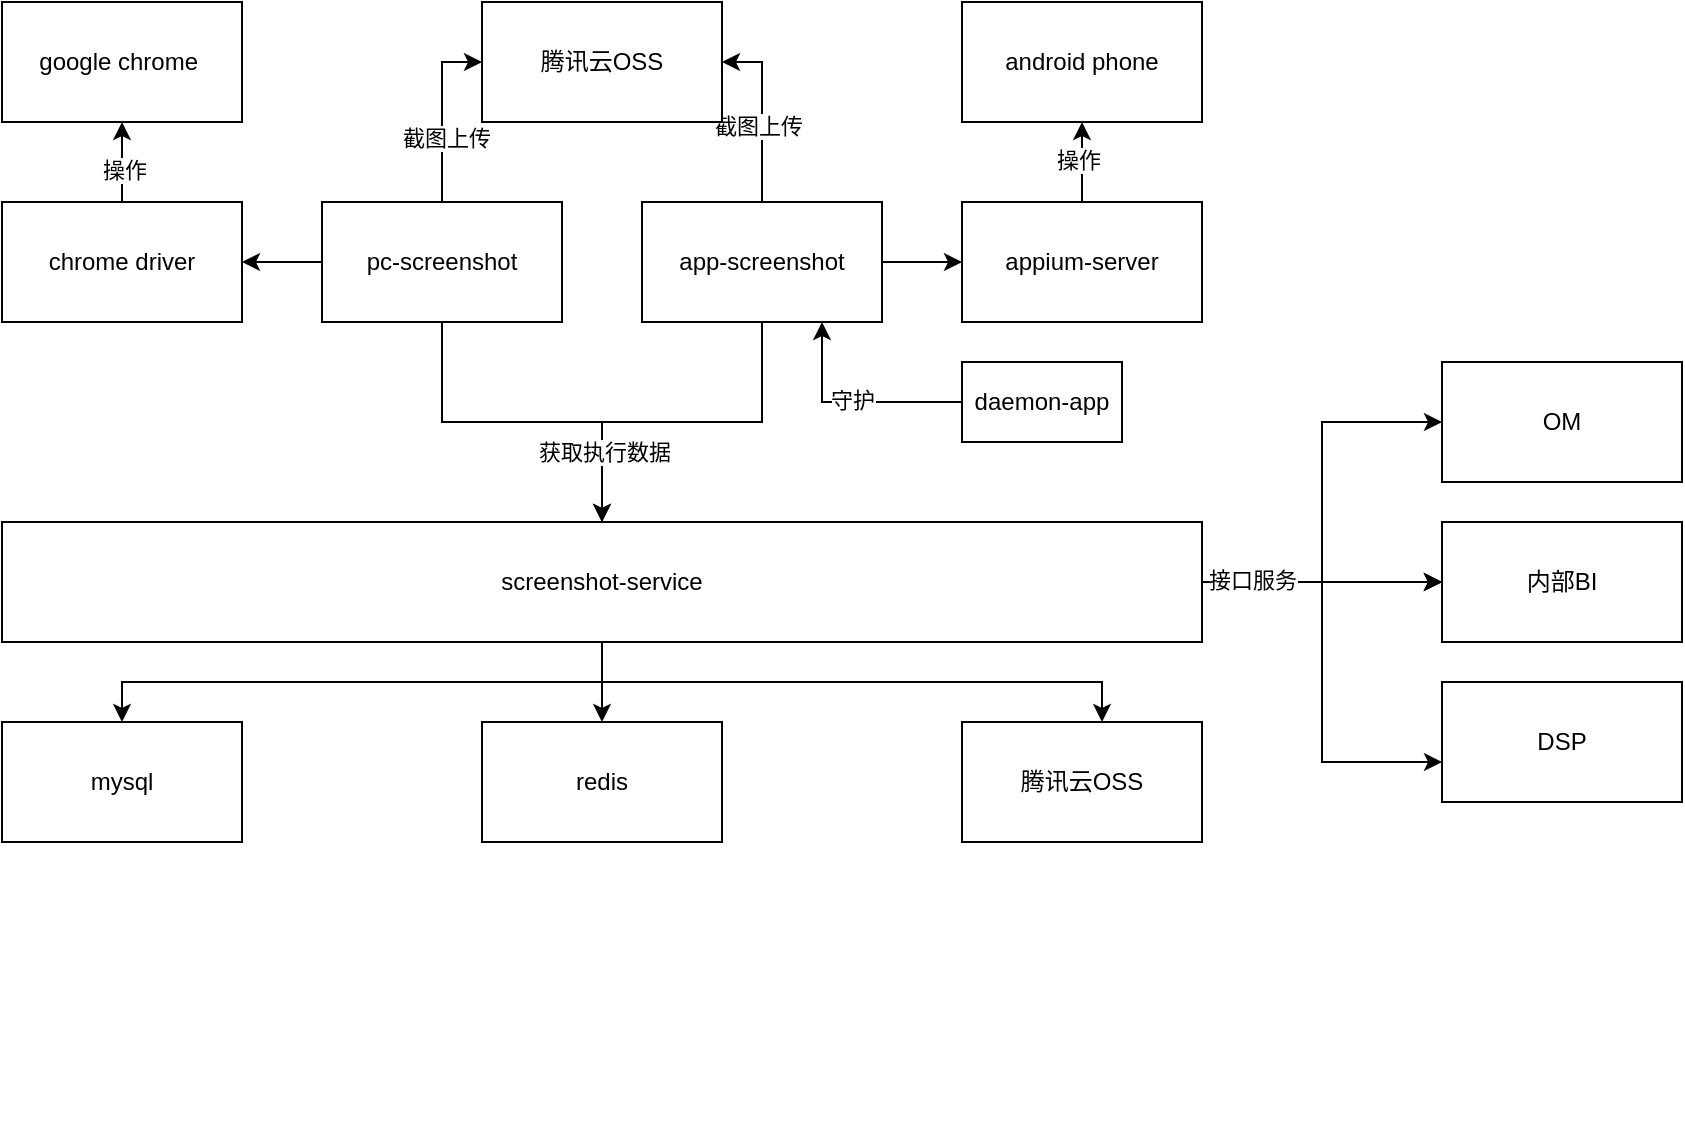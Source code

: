 <mxfile version="24.6.3" type="github">
  <diagram id="kgpKYQtTHZ0yAKxKKP6v" name="Page-1">
    <mxGraphModel dx="954" dy="581" grid="1" gridSize="10" guides="1" tooltips="1" connect="1" arrows="1" fold="1" page="1" pageScale="1" pageWidth="850" pageHeight="1100" math="0" shadow="0">
      <root>
        <mxCell id="0" />
        <mxCell id="1" parent="0" />
        <mxCell id="_ohI5Us6N1ytRp0_CfyI-11" value="" style="group" vertex="1" connectable="0" parent="1">
          <mxGeometry x="620" y="140" width="140" height="460" as="geometry" />
        </mxCell>
        <mxCell id="_ohI5Us6N1ytRp0_CfyI-13" value="appium-server" style="whiteSpace=wrap;html=1;flipH=0;flipV=1;" vertex="1" parent="_ohI5Us6N1ytRp0_CfyI-11">
          <mxGeometry x="20" width="120" height="60" as="geometry" />
        </mxCell>
        <mxCell id="_ohI5Us6N1ytRp0_CfyI-38" value="daemon-app" style="whiteSpace=wrap;html=1;" vertex="1" parent="_ohI5Us6N1ytRp0_CfyI-11">
          <mxGeometry x="20" y="80" width="80" height="40" as="geometry" />
        </mxCell>
        <mxCell id="_ohI5Us6N1ytRp0_CfyI-59" value="腾讯云OSS" style="whiteSpace=wrap;html=1;" vertex="1" parent="_ohI5Us6N1ytRp0_CfyI-11">
          <mxGeometry x="20" y="260" width="120" height="60" as="geometry" />
        </mxCell>
        <mxCell id="_ohI5Us6N1ytRp0_CfyI-19" style="edgeStyle=orthogonalEdgeStyle;rounded=0;orthogonalLoop=1;jettySize=auto;html=1;" edge="1" parent="1" source="_ohI5Us6N1ytRp0_CfyI-10" target="_ohI5Us6N1ytRp0_CfyI-3">
          <mxGeometry relative="1" as="geometry" />
        </mxCell>
        <mxCell id="_ohI5Us6N1ytRp0_CfyI-21" value="" style="edgeStyle=orthogonalEdgeStyle;rounded=0;orthogonalLoop=1;jettySize=auto;html=1;" edge="1" parent="1" source="_ohI5Us6N1ytRp0_CfyI-10" target="_ohI5Us6N1ytRp0_CfyI-20">
          <mxGeometry relative="1" as="geometry" />
        </mxCell>
        <mxCell id="_ohI5Us6N1ytRp0_CfyI-30" style="edgeStyle=orthogonalEdgeStyle;rounded=0;orthogonalLoop=1;jettySize=auto;html=1;entryX=0;entryY=0.5;entryDx=0;entryDy=0;" edge="1" parent="1" source="_ohI5Us6N1ytRp0_CfyI-10" target="_ohI5Us6N1ytRp0_CfyI-28">
          <mxGeometry relative="1" as="geometry" />
        </mxCell>
        <mxCell id="_ohI5Us6N1ytRp0_CfyI-32" value="截图上传" style="edgeLabel;html=1;align=center;verticalAlign=middle;resizable=0;points=[];" vertex="1" connectable="0" parent="_ohI5Us6N1ytRp0_CfyI-30">
          <mxGeometry x="-0.289" y="-2" relative="1" as="geometry">
            <mxPoint as="offset" />
          </mxGeometry>
        </mxCell>
        <mxCell id="_ohI5Us6N1ytRp0_CfyI-10" value="pc-screenshot" style="whiteSpace=wrap;html=1;flipH=0;flipV=1;" vertex="1" parent="1">
          <mxGeometry x="320" y="140" width="120" height="60" as="geometry" />
        </mxCell>
        <mxCell id="_ohI5Us6N1ytRp0_CfyI-47" value="" style="edgeStyle=orthogonalEdgeStyle;rounded=0;orthogonalLoop=1;jettySize=auto;html=1;horizontal=0;curved=0;entryX=0;entryY=0.5;entryDx=0;entryDy=0;" edge="1" parent="1" source="_ohI5Us6N1ytRp0_CfyI-3" target="_ohI5Us6N1ytRp0_CfyI-46">
          <mxGeometry relative="1" as="geometry" />
        </mxCell>
        <mxCell id="_ohI5Us6N1ytRp0_CfyI-50" style="edgeStyle=orthogonalEdgeStyle;rounded=0;orthogonalLoop=1;jettySize=auto;html=1;" edge="1" parent="1" source="_ohI5Us6N1ytRp0_CfyI-3" target="_ohI5Us6N1ytRp0_CfyI-49">
          <mxGeometry relative="1" as="geometry" />
        </mxCell>
        <mxCell id="_ohI5Us6N1ytRp0_CfyI-52" value="" style="edgeStyle=orthogonalEdgeStyle;rounded=0;orthogonalLoop=1;jettySize=auto;html=1;" edge="1" parent="1" source="_ohI5Us6N1ytRp0_CfyI-3" target="_ohI5Us6N1ytRp0_CfyI-49">
          <mxGeometry relative="1" as="geometry" />
        </mxCell>
        <mxCell id="_ohI5Us6N1ytRp0_CfyI-54" value="" style="edgeStyle=orthogonalEdgeStyle;rounded=0;orthogonalLoop=1;jettySize=auto;html=1;" edge="1" parent="1" source="_ohI5Us6N1ytRp0_CfyI-3" target="_ohI5Us6N1ytRp0_CfyI-49">
          <mxGeometry relative="1" as="geometry" />
        </mxCell>
        <mxCell id="_ohI5Us6N1ytRp0_CfyI-56" value="" style="edgeStyle=orthogonalEdgeStyle;rounded=0;orthogonalLoop=1;jettySize=auto;html=1;" edge="1" parent="1" source="_ohI5Us6N1ytRp0_CfyI-3" target="_ohI5Us6N1ytRp0_CfyI-55">
          <mxGeometry relative="1" as="geometry">
            <Array as="points">
              <mxPoint x="820" y="330" />
              <mxPoint x="820" y="420" />
            </Array>
          </mxGeometry>
        </mxCell>
        <mxCell id="_ohI5Us6N1ytRp0_CfyI-61" value="接口服务" style="edgeLabel;html=1;align=center;verticalAlign=middle;resizable=0;points=[];" vertex="1" connectable="0" parent="_ohI5Us6N1ytRp0_CfyI-56">
          <mxGeometry x="-0.765" y="1" relative="1" as="geometry">
            <mxPoint as="offset" />
          </mxGeometry>
        </mxCell>
        <mxCell id="_ohI5Us6N1ytRp0_CfyI-58" style="edgeStyle=orthogonalEdgeStyle;rounded=0;orthogonalLoop=1;jettySize=auto;html=1;entryX=0.5;entryY=0;entryDx=0;entryDy=0;" edge="1" parent="1" source="_ohI5Us6N1ytRp0_CfyI-3" target="_ohI5Us6N1ytRp0_CfyI-34">
          <mxGeometry relative="1" as="geometry" />
        </mxCell>
        <mxCell id="_ohI5Us6N1ytRp0_CfyI-60" style="edgeStyle=orthogonalEdgeStyle;rounded=0;orthogonalLoop=1;jettySize=auto;html=1;entryX=0.5;entryY=0;entryDx=0;entryDy=0;" edge="1" parent="1" source="_ohI5Us6N1ytRp0_CfyI-3" target="_ohI5Us6N1ytRp0_CfyI-43">
          <mxGeometry relative="1" as="geometry" />
        </mxCell>
        <mxCell id="_ohI5Us6N1ytRp0_CfyI-3" value="screenshot-service" style="whiteSpace=wrap;html=1;" vertex="1" parent="1">
          <mxGeometry x="160" y="300" width="600" height="60" as="geometry" />
        </mxCell>
        <mxCell id="_ohI5Us6N1ytRp0_CfyI-14" style="edgeStyle=orthogonalEdgeStyle;rounded=0;orthogonalLoop=1;jettySize=auto;html=1;entryX=0;entryY=0.5;entryDx=0;entryDy=0;" edge="1" parent="1" source="_ohI5Us6N1ytRp0_CfyI-7" target="_ohI5Us6N1ytRp0_CfyI-13">
          <mxGeometry relative="1" as="geometry" />
        </mxCell>
        <mxCell id="_ohI5Us6N1ytRp0_CfyI-17" style="edgeStyle=orthogonalEdgeStyle;rounded=0;orthogonalLoop=1;jettySize=auto;html=1;" edge="1" parent="1" source="_ohI5Us6N1ytRp0_CfyI-7" target="_ohI5Us6N1ytRp0_CfyI-3">
          <mxGeometry relative="1" as="geometry" />
        </mxCell>
        <mxCell id="_ohI5Us6N1ytRp0_CfyI-18" value="获取执行数据" style="edgeLabel;html=1;align=center;verticalAlign=middle;resizable=0;points=[];" vertex="1" connectable="0" parent="_ohI5Us6N1ytRp0_CfyI-17">
          <mxGeometry x="-0.267" y="-2" relative="1" as="geometry">
            <mxPoint x="-63" y="17" as="offset" />
          </mxGeometry>
        </mxCell>
        <mxCell id="_ohI5Us6N1ytRp0_CfyI-29" style="edgeStyle=orthogonalEdgeStyle;rounded=0;orthogonalLoop=1;jettySize=auto;html=1;entryX=1;entryY=0.5;entryDx=0;entryDy=0;" edge="1" parent="1" source="_ohI5Us6N1ytRp0_CfyI-7" target="_ohI5Us6N1ytRp0_CfyI-28">
          <mxGeometry relative="1" as="geometry" />
        </mxCell>
        <mxCell id="_ohI5Us6N1ytRp0_CfyI-33" value="截图上传" style="edgeLabel;html=1;align=center;verticalAlign=middle;resizable=0;points=[];" vertex="1" connectable="0" parent="_ohI5Us6N1ytRp0_CfyI-29">
          <mxGeometry x="-0.156" y="2" relative="1" as="geometry">
            <mxPoint as="offset" />
          </mxGeometry>
        </mxCell>
        <mxCell id="_ohI5Us6N1ytRp0_CfyI-7" value="app-screenshot" style="whiteSpace=wrap;html=1;flipH=0;flipV=1;" vertex="1" parent="1">
          <mxGeometry x="480" y="140" width="120" height="60" as="geometry" />
        </mxCell>
        <mxCell id="_ohI5Us6N1ytRp0_CfyI-15" value="android phone" style="whiteSpace=wrap;html=1;flipH=0;flipV=1;" vertex="1" parent="1">
          <mxGeometry x="640" y="40" width="120" height="60" as="geometry" />
        </mxCell>
        <mxCell id="_ohI5Us6N1ytRp0_CfyI-16" value="" style="edgeStyle=orthogonalEdgeStyle;rounded=0;orthogonalLoop=1;jettySize=auto;html=1;" edge="1" parent="1" source="_ohI5Us6N1ytRp0_CfyI-13" target="_ohI5Us6N1ytRp0_CfyI-15">
          <mxGeometry relative="1" as="geometry" />
        </mxCell>
        <mxCell id="_ohI5Us6N1ytRp0_CfyI-25" value="操作" style="edgeLabel;html=1;align=center;verticalAlign=middle;resizable=0;points=[];" vertex="1" connectable="0" parent="_ohI5Us6N1ytRp0_CfyI-16">
          <mxGeometry x="0.05" y="2" relative="1" as="geometry">
            <mxPoint as="offset" />
          </mxGeometry>
        </mxCell>
        <mxCell id="_ohI5Us6N1ytRp0_CfyI-23" value="" style="edgeStyle=orthogonalEdgeStyle;rounded=0;orthogonalLoop=1;jettySize=auto;html=1;" edge="1" parent="1" source="_ohI5Us6N1ytRp0_CfyI-20" target="_ohI5Us6N1ytRp0_CfyI-22">
          <mxGeometry relative="1" as="geometry" />
        </mxCell>
        <mxCell id="_ohI5Us6N1ytRp0_CfyI-24" value="操作" style="edgeLabel;html=1;align=center;verticalAlign=middle;resizable=0;points=[];" vertex="1" connectable="0" parent="_ohI5Us6N1ytRp0_CfyI-23">
          <mxGeometry x="-0.2" y="-1" relative="1" as="geometry">
            <mxPoint as="offset" />
          </mxGeometry>
        </mxCell>
        <mxCell id="_ohI5Us6N1ytRp0_CfyI-20" value="chrome driver" style="whiteSpace=wrap;html=1;flipH=0;flipV=1;" vertex="1" parent="1">
          <mxGeometry x="160" y="140" width="120" height="60" as="geometry" />
        </mxCell>
        <mxCell id="_ohI5Us6N1ytRp0_CfyI-22" value="google chrome&amp;nbsp;" style="whiteSpace=wrap;html=1;" vertex="1" parent="1">
          <mxGeometry x="160" y="40" width="120" height="60" as="geometry" />
        </mxCell>
        <mxCell id="_ohI5Us6N1ytRp0_CfyI-28" value="腾讯云OSS" style="whiteSpace=wrap;html=1;" vertex="1" parent="1">
          <mxGeometry x="400" y="40" width="120" height="60" as="geometry" />
        </mxCell>
        <mxCell id="_ohI5Us6N1ytRp0_CfyI-34" value="mysql" style="whiteSpace=wrap;html=1;" vertex="1" parent="1">
          <mxGeometry x="160" y="400" width="120" height="60" as="geometry" />
        </mxCell>
        <mxCell id="_ohI5Us6N1ytRp0_CfyI-40" style="edgeStyle=orthogonalEdgeStyle;rounded=0;orthogonalLoop=1;jettySize=auto;html=1;exitX=0;exitY=0.5;exitDx=0;exitDy=0;entryX=0.75;entryY=1;entryDx=0;entryDy=0;" edge="1" parent="1" source="_ohI5Us6N1ytRp0_CfyI-38" target="_ohI5Us6N1ytRp0_CfyI-7">
          <mxGeometry relative="1" as="geometry">
            <Array as="points">
              <mxPoint x="570" y="240" />
            </Array>
          </mxGeometry>
        </mxCell>
        <mxCell id="_ohI5Us6N1ytRp0_CfyI-42" value="守护" style="edgeLabel;html=1;align=center;verticalAlign=middle;resizable=0;points=[];" vertex="1" connectable="0" parent="_ohI5Us6N1ytRp0_CfyI-40">
          <mxGeometry y="-1" relative="1" as="geometry">
            <mxPoint as="offset" />
          </mxGeometry>
        </mxCell>
        <mxCell id="_ohI5Us6N1ytRp0_CfyI-43" value="redis" style="whiteSpace=wrap;html=1;" vertex="1" parent="1">
          <mxGeometry x="400" y="400" width="120" height="60" as="geometry" />
        </mxCell>
        <mxCell id="_ohI5Us6N1ytRp0_CfyI-44" style="edgeStyle=orthogonalEdgeStyle;rounded=0;orthogonalLoop=1;jettySize=auto;html=1;" edge="1" parent="1" source="_ohI5Us6N1ytRp0_CfyI-3">
          <mxGeometry relative="1" as="geometry">
            <mxPoint x="710" y="400" as="targetPoint" />
            <Array as="points">
              <mxPoint x="460" y="380" />
              <mxPoint x="710" y="380" />
            </Array>
          </mxGeometry>
        </mxCell>
        <mxCell id="_ohI5Us6N1ytRp0_CfyI-46" value="OM" style="whiteSpace=wrap;html=1;" vertex="1" parent="1">
          <mxGeometry x="880" y="220" width="120" height="60" as="geometry" />
        </mxCell>
        <mxCell id="_ohI5Us6N1ytRp0_CfyI-49" value="内部BI" style="whiteSpace=wrap;html=1;" vertex="1" parent="1">
          <mxGeometry x="880" y="300" width="120" height="60" as="geometry" />
        </mxCell>
        <mxCell id="_ohI5Us6N1ytRp0_CfyI-55" value="DSP" style="whiteSpace=wrap;html=1;" vertex="1" parent="1">
          <mxGeometry x="880" y="380" width="120" height="60" as="geometry" />
        </mxCell>
      </root>
    </mxGraphModel>
  </diagram>
</mxfile>
